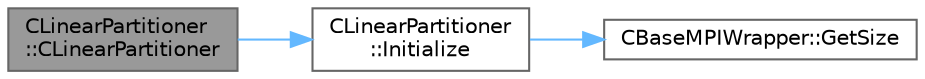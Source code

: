 digraph "CLinearPartitioner::CLinearPartitioner"
{
 // LATEX_PDF_SIZE
  bgcolor="transparent";
  edge [fontname=Helvetica,fontsize=10,labelfontname=Helvetica,labelfontsize=10];
  node [fontname=Helvetica,fontsize=10,shape=box,height=0.2,width=0.4];
  rankdir="LR";
  Node1 [id="Node000001",label="CLinearPartitioner\l::CLinearPartitioner",height=0.2,width=0.4,color="gray40", fillcolor="grey60", style="filled", fontcolor="black",tooltip="Constructor of the CLinearPartitioner class, see Initialize."];
  Node1 -> Node2 [id="edge1_Node000001_Node000002",color="steelblue1",style="solid",tooltip=" "];
  Node2 [id="Node000002",label="CLinearPartitioner\l::Initialize",height=0.2,width=0.4,color="grey40", fillcolor="white", style="filled",URL="$classCLinearPartitioner.html#a372c1d9165a87d954fb6e5b2dc83bb0e",tooltip="Initialize the CLinearPartitioner class."];
  Node2 -> Node3 [id="edge2_Node000002_Node000003",color="steelblue1",style="solid",tooltip=" "];
  Node3 [id="Node000003",label="CBaseMPIWrapper::GetSize",height=0.2,width=0.4,color="grey40", fillcolor="white", style="filled",URL="$classCBaseMPIWrapper.html#a3a60032ab9d3e6197ca2796cfb37c4e2",tooltip=" "];
}
